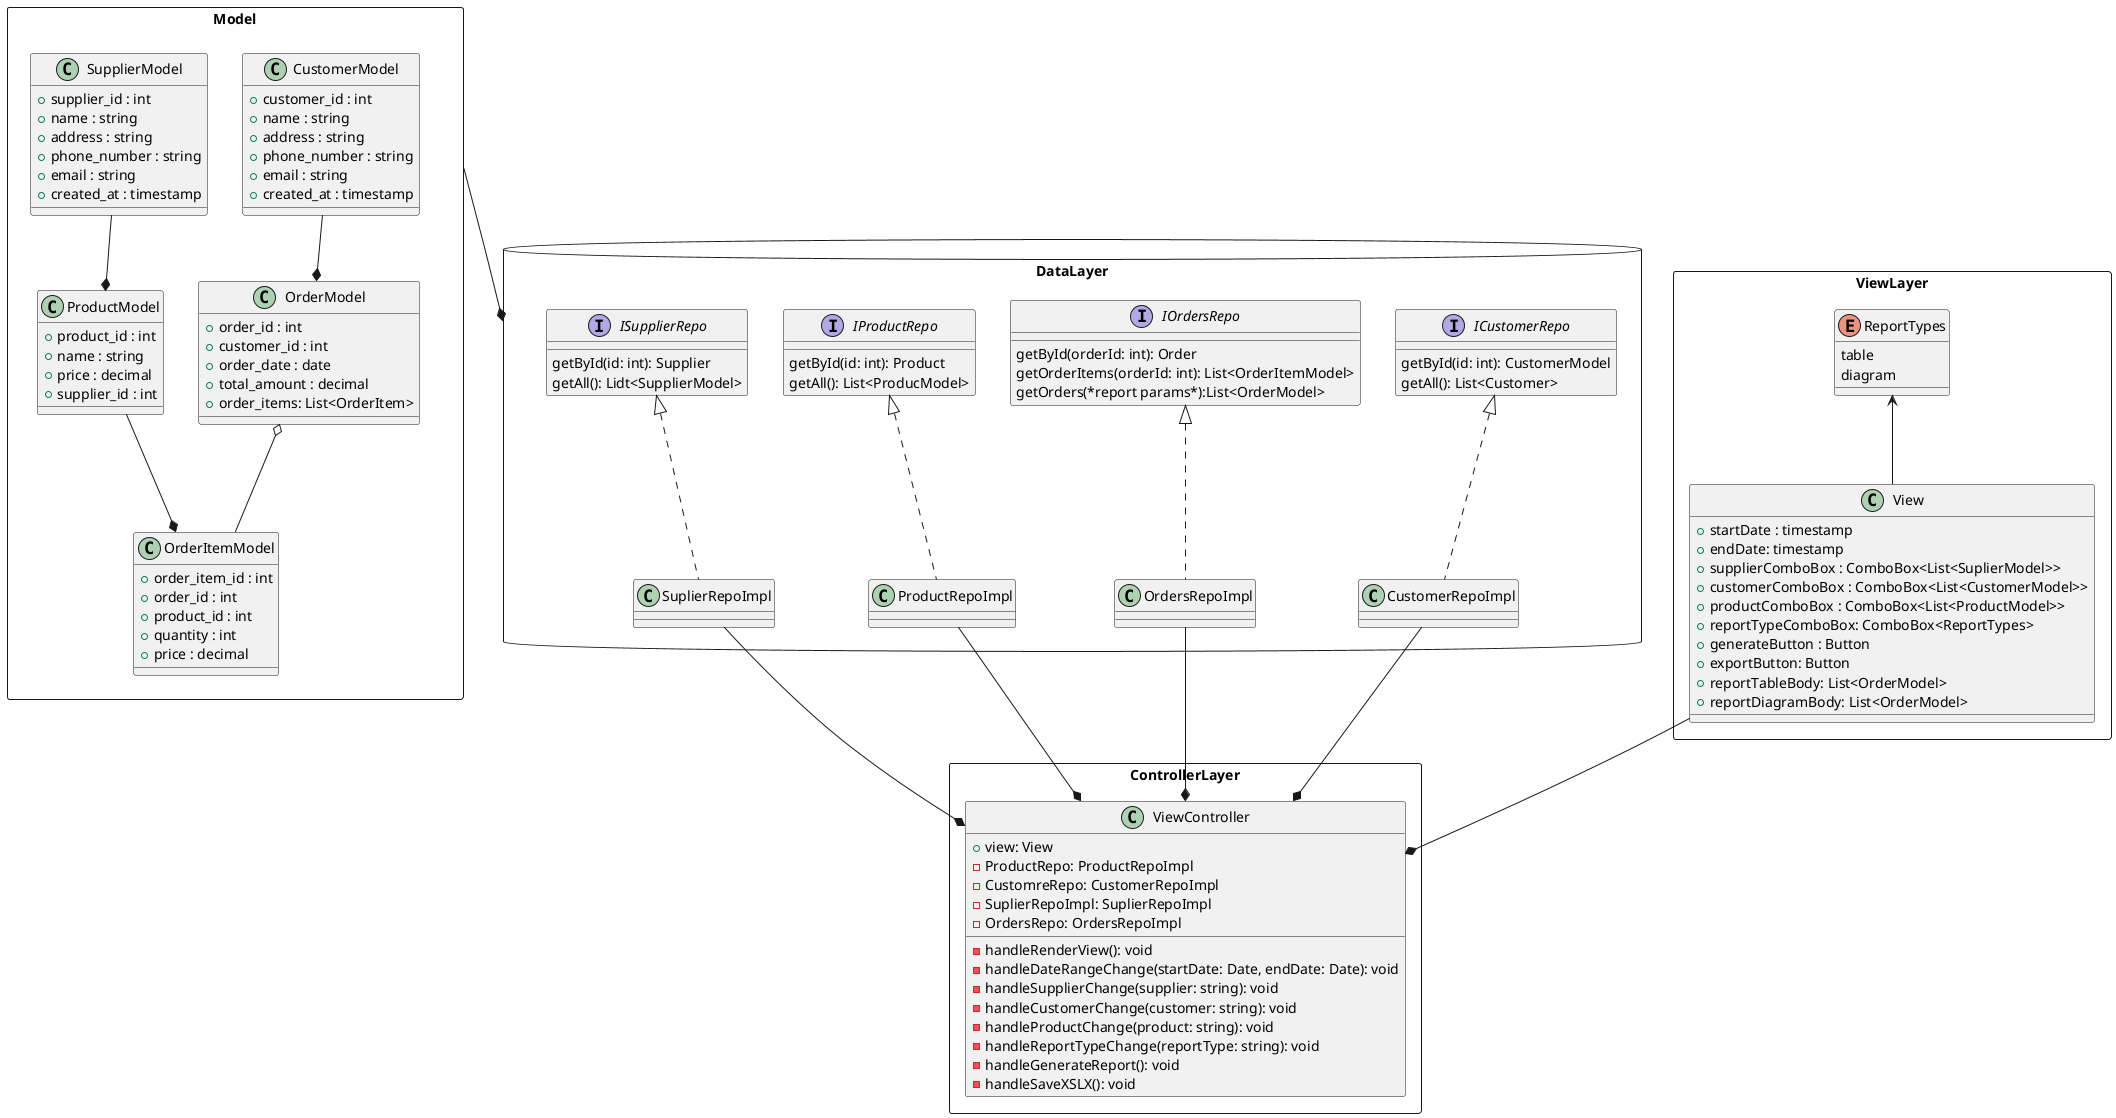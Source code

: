 @startuml SPA wholesale report service

package "Model" <<rectangle>> {
  class CustomerModel {
    + customer_id : int
    + name : string
    + address : string
    + phone_number : string
    + email : string
    + created_at : timestamp
  }

  class OrderItemModel {
    + order_item_id : int
    + order_id : int
    + product_id : int
    + quantity : int
    + price : decimal
  }

  class OrderModel {
    + order_id : int
    + customer_id : int
    + order_date : date
    + total_amount : decimal
    + order_items: List<OrderItem>
  }

  class ProductModel {
    + product_id : int
    + name : string
    + price : decimal
    + supplier_id : int
  }

  class SupplierModel {
    + supplier_id : int
    + name : string
    + address : string
    + phone_number : string
    + email : string
    + created_at : timestamp
  }

  CustomerModel --* OrderModel
  OrderModel o-- OrderItemModel
  ProductModel --* OrderItemModel
  SupplierModel --* ProductModel
}
package "DataLayer" <<database>> {
  interface ICustomerRepo {
    getById(id: int): CustomerModel
    getAll(): List<Customer>
  }
  interface IOrdersRepo {
    getById(orderId: int): Order
    getOrderItems(orderId: int): List<OrderItemModel>
    getOrders(*report params*):List<OrderModel>
  }
  interface IProductRepo {
    getById(id: int): Product
    getAll(): List<ProducModel>
  }
  interface ISupplierRepo {

    getById(id: int): Supplier
    getAll(): Lidt<SupplierModel>
  }

  class CustomerRepoImpl implements ICustomerRepo {

  }
  class SuplierRepoImpl implements ISupplierRepo {

  }
  class ProductRepoImpl implements IProductRepo {

  }
  class OrdersRepoImpl implements IOrdersRepo {

  }
}

package "ViewLayer" <<rectangle>> {
  class View {
    + startDate : timestamp
    + endDate: timestamp
    + supplierComboBox : ComboBox<List<SuplierModel>>
    + customerComboBox : ComboBox<List<CustomerModel>>
    + productComboBox : ComboBox<List<ProductModel>>
    + reportTypeComboBox: ComboBox<ReportTypes>
    + generateButton : Button
    + exportButton: Button
    + reportTableBody: List<OrderModel>
    + reportDiagramBody: List<OrderModel>
  }

  enum ReportTypes {
    table
    diagram
  }

  ReportTypes <-- View
  ' ProductModel <-- View
  ' SupplierModel <-- View
  ' CustomerModel <-- View
  ' OrderModel <-- View

}

package "ControllerLayer" <<rectangle>> {
  class ViewController {
    + view: View
    - ProductRepo: ProductRepoImpl
    - CustomreRepo: CustomerRepoImpl
    - SuplierRepoImpl: SuplierRepoImpl
    - OrdersRepo: OrdersRepoImpl 
    - handleRenderView(): void
    - handleDateRangeChange(startDate: Date, endDate: Date): void
    - handleSupplierChange(supplier: string): void
    - handleCustomerChange(customer: string): void
    - handleProductChange(product: string): void
    - handleReportTypeChange(reportType: string): void
    - handleGenerateReport(): void
    - handleSaveXSLX(): void
  }
  View --* ViewController
  ProductRepoImpl --* ViewController
  SuplierRepoImpl --* ViewController
  CustomerRepoImpl --* ViewController
  OrdersRepoImpl --* ViewController
}
' ModelLayer <-[dashed]- ViewLayer
Model --* DataLayer

@enduml